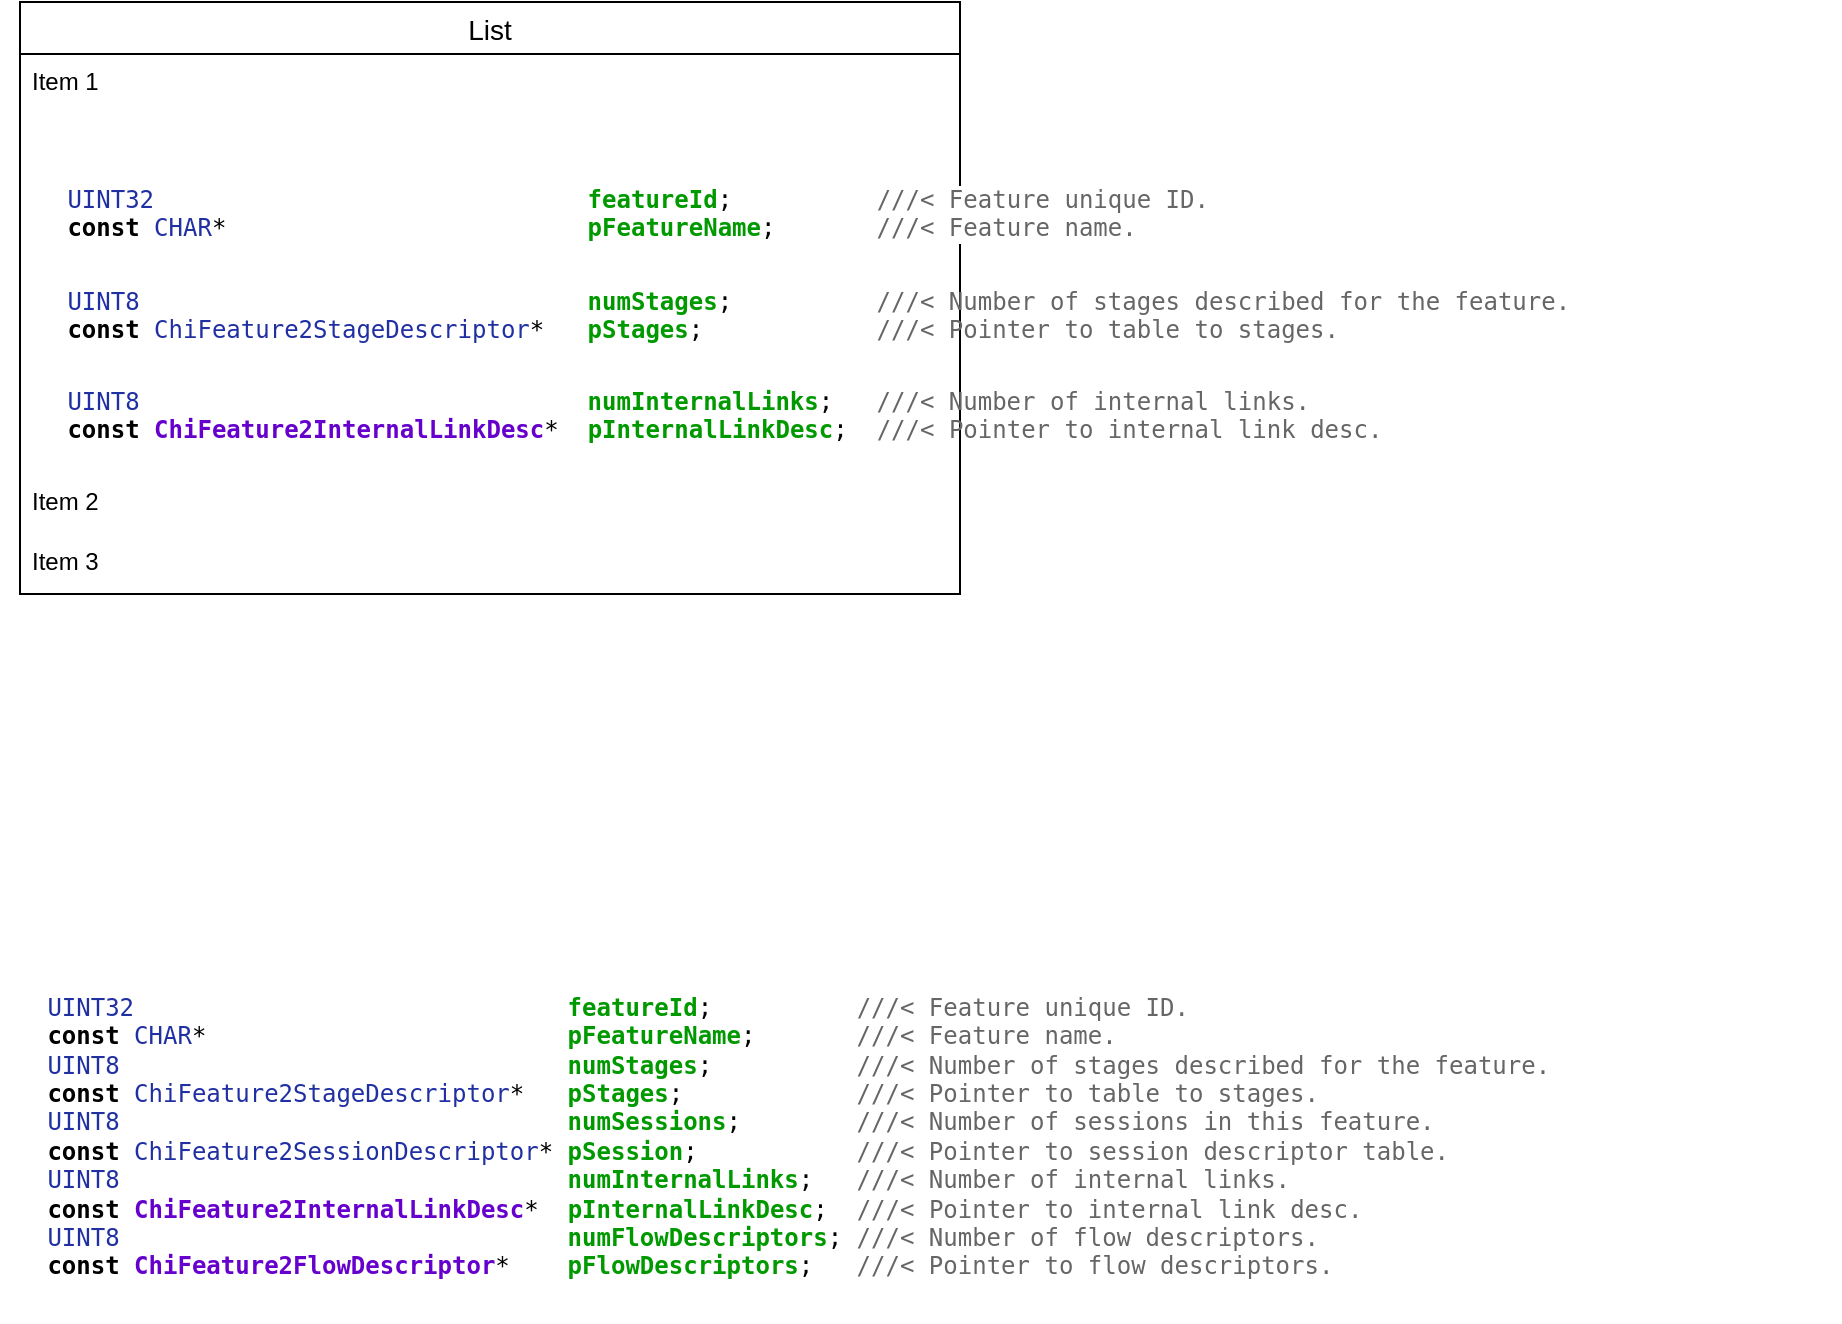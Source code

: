 <mxfile version="20.3.7" type="github">
  <diagram id="YtTjGYOVgsuA8i7x_-HD" name="第 1 页">
    <mxGraphModel dx="2062" dy="1154" grid="1" gridSize="10" guides="1" tooltips="1" connect="1" arrows="1" fold="1" page="1" pageScale="1" pageWidth="827" pageHeight="1169" math="0" shadow="0">
      <root>
        <mxCell id="0" />
        <mxCell id="1" parent="0" />
        <mxCell id="5za4MrNCNBxiH1SjWDzN-1" value="List" style="swimlane;fontStyle=0;childLayout=stackLayout;horizontal=1;startSize=26;horizontalStack=0;resizeParent=1;resizeParentMax=0;resizeLast=0;collapsible=1;marginBottom=0;align=center;fontSize=14;" vertex="1" parent="1">
          <mxGeometry x="200" y="330" width="470" height="296" as="geometry" />
        </mxCell>
        <mxCell id="5za4MrNCNBxiH1SjWDzN-2" value="Item 1" style="text;strokeColor=none;fillColor=none;spacingLeft=4;spacingRight=4;overflow=hidden;rotatable=0;points=[[0,0.5],[1,0.5]];portConstraint=eastwest;fontSize=12;" vertex="1" parent="5za4MrNCNBxiH1SjWDzN-1">
          <mxGeometry y="26" width="470" height="30" as="geometry" />
        </mxCell>
        <mxCell id="5za4MrNCNBxiH1SjWDzN-6" value="&lt;br style=&quot;color: rgb(0, 0, 0); font-family: Helvetica; font-size: 12px; font-style: normal; font-variant-ligatures: normal; font-variant-caps: normal; font-weight: 400; letter-spacing: normal; orphans: 2; text-align: left; text-indent: 0px; text-transform: none; widows: 2; word-spacing: 0px; -webkit-text-stroke-width: 0px; text-decoration-thickness: initial; text-decoration-style: initial; text-decoration-color: initial; box-sizing: content-box; margin: 0px; padding: 0px; -webkit-font-smoothing: antialiased; background-color: rgb(248, 249, 250);&quot;&gt;&lt;br style=&quot;color: rgb(0, 0, 0); font-family: Helvetica; font-size: 12px; font-style: normal; font-variant-ligatures: normal; font-variant-caps: normal; font-weight: 400; letter-spacing: normal; orphans: 2; text-align: left; text-indent: 0px; text-transform: none; widows: 2; word-spacing: 0px; -webkit-text-stroke-width: 0px; text-decoration-thickness: initial; text-decoration-style: initial; text-decoration-color: initial; box-sizing: content-box; margin: 0px; padding: 0px; -webkit-font-smoothing: antialiased; background-color: rgb(248, 249, 250);&quot;&gt;&lt;pre style=&quot;color: rgb(0, 0, 0); font-size: 12px; font-style: normal; font-variant-ligatures: normal; font-variant-caps: normal; font-weight: 400; letter-spacing: normal; orphans: 2; text-indent: 0px; text-transform: none; widows: 2; word-spacing: 0px; -webkit-text-stroke-width: 0px; text-decoration-thickness: initial; text-decoration-style: initial; text-decoration-color: initial; box-sizing: content-box; margin: 0px; padding: 0px; -webkit-font-smoothing: antialiased; font-family: monospace; overflow: visible; display: block; border: 0px; text-align: start; background-color: rgb(255, 255, 255);&quot;&gt;&lt;pre style=&quot;box-sizing: content-box; margin: 0px; padding: 0px; -webkit-font-smoothing: antialiased; font-size: 1em; font-family: monospace; overflow: visible; display: block; border: 0px;&quot;&gt;   &lt;span style=&quot;box-sizing: content-box; margin: 0px; padding: 0px; -webkit-font-smoothing: antialiased; color: rgb(32, 48, 162);&quot;&gt;UINT32&lt;/span&gt;                              &lt;span style=&quot;box-sizing: content-box; margin: 0px; padding: 0px; -webkit-font-smoothing: antialiased; color: rgb(0, 153, 0); font-weight: bold;&quot;&gt;&lt;/span&gt;&lt;span style=&quot;box-sizing: content-box; margin: 0px; padding: 0px; -webkit-font-smoothing: antialiased; color: rgb(0, 153, 0); font-weight: bold;&quot;&gt;featureId&lt;/span&gt;;          &lt;span style=&quot;box-sizing: content-box; margin: 0px; padding: 0px; -webkit-font-smoothing: antialiased; color: rgb(102, 102, 102);&quot;&gt;///&amp;lt; Feature unique ID.&lt;/span&gt;&lt;br style=&quot;box-sizing: content-box; margin: 0px; padding: 0px; -webkit-font-smoothing: antialiased;&quot;&gt;   &lt;b style=&quot;box-sizing: content-box; margin: 0px; padding: 0px; -webkit-font-smoothing: antialiased; font-weight: bolder;&quot;&gt;const&lt;/b&gt; &lt;span style=&quot;box-sizing: content-box; margin: 0px; padding: 0px; -webkit-font-smoothing: antialiased; color: rgb(32, 48, 162);&quot;&gt;CHAR&lt;/span&gt;*                         &lt;span style=&quot;box-sizing: content-box; margin: 0px; padding: 0px; -webkit-font-smoothing: antialiased; color: rgb(0, 153, 0); font-weight: bold;&quot;&gt;&lt;/span&gt;&lt;span style=&quot;box-sizing: content-box; margin: 0px; padding: 0px; -webkit-font-smoothing: antialiased; color: rgb(0, 153, 0); font-weight: bold;&quot;&gt;pFeatureName&lt;/span&gt;;       &lt;span style=&quot;box-sizing: content-box; margin: 0px; padding: 0px; -webkit-font-smoothing: antialiased; color: rgb(102, 102, 102);&quot;&gt;///&amp;lt; Feature name.&lt;/span&gt;&lt;/pre&gt;&lt;/pre&gt;" style="text;whiteSpace=wrap;html=1;" vertex="1" parent="5za4MrNCNBxiH1SjWDzN-1">
          <mxGeometry y="56" width="470" height="80" as="geometry" />
        </mxCell>
        <mxCell id="5za4MrNCNBxiH1SjWDzN-7" value="&lt;pre style=&quot;color: rgb(0, 0, 0); font-size: 1em; font-style: normal; font-variant-ligatures: normal; font-variant-caps: normal; font-weight: 400; letter-spacing: normal; orphans: 2; text-align: start; text-indent: 0px; text-transform: none; widows: 2; word-spacing: 0px; -webkit-text-stroke-width: 0px; text-decoration-thickness: initial; text-decoration-style: initial; text-decoration-color: initial; box-sizing: content-box; margin: 0px; padding: 0px; -webkit-font-smoothing: antialiased; font-family: monospace; overflow: visible; display: block; border: 0px;&quot;&gt;   &lt;span style=&quot;box-sizing: content-box; margin: 0px; padding: 0px; -webkit-font-smoothing: antialiased; color: rgb(32, 48, 162);&quot;&gt;UINT8&lt;/span&gt;                               &lt;span style=&quot;box-sizing: content-box; margin: 0px; padding: 0px; -webkit-font-smoothing: antialiased; color: rgb(0, 153, 0); font-weight: bold;&quot;&gt;&lt;/span&gt;&lt;span style=&quot;box-sizing: content-box; margin: 0px; padding: 0px; -webkit-font-smoothing: antialiased; color: rgb(0, 153, 0); font-weight: bold;&quot;&gt;numStages&lt;/span&gt;;          &lt;span style=&quot;box-sizing: content-box; margin: 0px; padding: 0px; -webkit-font-smoothing: antialiased; color: rgb(102, 102, 102);&quot;&gt;///&amp;lt; Number of stages described for the feature.&lt;/span&gt;&lt;br style=&quot;box-sizing: content-box; margin: 0px; padding: 0px; -webkit-font-smoothing: antialiased;&quot;&gt;   &lt;b style=&quot;box-sizing: content-box; margin: 0px; padding: 0px; -webkit-font-smoothing: antialiased; font-weight: bolder;&quot;&gt;const&lt;/b&gt; &lt;span style=&quot;box-sizing: content-box; margin: 0px; padding: 0px; -webkit-font-smoothing: antialiased; color: rgb(32, 48, 162);&quot;&gt;ChiFeature2StageDescriptor&lt;/span&gt;*   &lt;span style=&quot;box-sizing: content-box; margin: 0px; padding: 0px; -webkit-font-smoothing: antialiased; color: rgb(0, 153, 0); font-weight: bold;&quot;&gt;&lt;/span&gt;&lt;span style=&quot;box-sizing: content-box; margin: 0px; padding: 0px; -webkit-font-smoothing: antialiased; color: rgb(0, 153, 0); font-weight: bold;&quot;&gt;pStages&lt;/span&gt;;            &lt;span style=&quot;box-sizing: content-box; margin: 0px; padding: 0px; -webkit-font-smoothing: antialiased; color: rgb(102, 102, 102);&quot;&gt;///&amp;lt; Pointer to table to stages.&lt;/span&gt;&lt;/pre&gt;" style="text;whiteSpace=wrap;html=1;" vertex="1" parent="5za4MrNCNBxiH1SjWDzN-1">
          <mxGeometry y="136" width="470" height="50" as="geometry" />
        </mxCell>
        <mxCell id="5za4MrNCNBxiH1SjWDzN-8" value="&lt;pre style=&quot;color: rgb(0, 0, 0); font-size: 1em; font-style: normal; font-variant-ligatures: normal; font-variant-caps: normal; font-weight: 400; letter-spacing: normal; orphans: 2; text-align: start; text-indent: 0px; text-transform: none; widows: 2; word-spacing: 0px; -webkit-text-stroke-width: 0px; text-decoration-thickness: initial; text-decoration-style: initial; text-decoration-color: initial; box-sizing: content-box; margin: 0px; padding: 0px; -webkit-font-smoothing: antialiased; font-family: monospace; overflow: visible; display: block; border: 0px;&quot;&gt;   &lt;span style=&quot;box-sizing: content-box; margin: 0px; padding: 0px; -webkit-font-smoothing: antialiased; color: rgb(32, 48, 162);&quot;&gt;UINT8&lt;/span&gt;                               &lt;span style=&quot;box-sizing: content-box; margin: 0px; padding: 0px; -webkit-font-smoothing: antialiased; color: rgb(0, 153, 0); font-weight: bold;&quot;&gt;&lt;/span&gt;&lt;span style=&quot;box-sizing: content-box; margin: 0px; padding: 0px; -webkit-font-smoothing: antialiased; color: rgb(0, 153, 0); font-weight: bold;&quot;&gt;numInternalLinks&lt;/span&gt;;   &lt;span style=&quot;box-sizing: content-box; margin: 0px; padding: 0px; -webkit-font-smoothing: antialiased; color: rgb(102, 102, 102);&quot;&gt;///&amp;lt; Number of internal links.&lt;/span&gt;&lt;br style=&quot;box-sizing: content-box; margin: 0px; padding: 0px; -webkit-font-smoothing: antialiased;&quot;&gt;   &lt;b style=&quot;box-sizing: content-box; margin: 0px; padding: 0px; -webkit-font-smoothing: antialiased; font-weight: bolder;&quot;&gt;const&lt;/b&gt; &lt;span style=&quot;box-sizing: content-box; margin: 0px; padding: 0px; -webkit-font-smoothing: antialiased; color: rgb(102, 0, 204); font-weight: bold;&quot;&gt;&lt;/span&gt;&lt;span style=&quot;box-sizing: content-box; margin: 0px; padding: 0px; -webkit-font-smoothing: antialiased; color: rgb(102, 0, 204); font-weight: bold;&quot;&gt;ChiFeature2InternalLinkDesc&lt;/span&gt;*  &lt;span style=&quot;box-sizing: content-box; margin: 0px; padding: 0px; -webkit-font-smoothing: antialiased; color: rgb(0, 153, 0); font-weight: bold;&quot;&gt;&lt;/span&gt;&lt;span style=&quot;box-sizing: content-box; margin: 0px; padding: 0px; -webkit-font-smoothing: antialiased; color: rgb(0, 153, 0); font-weight: bold;&quot;&gt;pInternalLinkDesc&lt;/span&gt;;  &lt;span style=&quot;box-sizing: content-box; margin: 0px; padding: 0px; -webkit-font-smoothing: antialiased; color: rgb(102, 102, 102);&quot;&gt;///&amp;lt; Pointer to internal link desc.&lt;/span&gt;&lt;/pre&gt;" style="text;whiteSpace=wrap;html=1;" vertex="1" parent="5za4MrNCNBxiH1SjWDzN-1">
          <mxGeometry y="186" width="470" height="50" as="geometry" />
        </mxCell>
        <mxCell id="5za4MrNCNBxiH1SjWDzN-3" value="Item 2" style="text;strokeColor=none;fillColor=none;spacingLeft=4;spacingRight=4;overflow=hidden;rotatable=0;points=[[0,0.5],[1,0.5]];portConstraint=eastwest;fontSize=12;" vertex="1" parent="5za4MrNCNBxiH1SjWDzN-1">
          <mxGeometry y="236" width="470" height="30" as="geometry" />
        </mxCell>
        <mxCell id="5za4MrNCNBxiH1SjWDzN-4" value="Item 3" style="text;strokeColor=none;fillColor=none;spacingLeft=4;spacingRight=4;overflow=hidden;rotatable=0;points=[[0,0.5],[1,0.5]];portConstraint=eastwest;fontSize=12;" vertex="1" parent="5za4MrNCNBxiH1SjWDzN-1">
          <mxGeometry y="266" width="470" height="30" as="geometry" />
        </mxCell>
        <mxCell id="5za4MrNCNBxiH1SjWDzN-5" value="&lt;br style=&quot;box-sizing: content-box; margin: 0px; padding: 0px; -webkit-font-smoothing: antialiased; color: rgb(0, 0, 0); font-family: Helvetica; font-size: 12px; font-style: normal; font-variant-ligatures: normal; font-variant-caps: normal; font-weight: 400; letter-spacing: normal; orphans: 2; text-align: left; text-indent: 0px; text-transform: none; widows: 2; word-spacing: 0px; -webkit-text-stroke-width: 0px; background-color: rgb(248, 249, 250); text-decoration-thickness: initial; text-decoration-style: initial; text-decoration-color: initial;&quot;&gt;&lt;br style=&quot;box-sizing: content-box; margin: 0px; padding: 0px; -webkit-font-smoothing: antialiased; color: rgb(0, 0, 0); font-family: Helvetica; font-size: 12px; font-style: normal; font-variant-ligatures: normal; font-variant-caps: normal; font-weight: 400; letter-spacing: normal; orphans: 2; text-align: left; text-indent: 0px; text-transform: none; widows: 2; word-spacing: 0px; -webkit-text-stroke-width: 0px; background-color: rgb(248, 249, 250); text-decoration-thickness: initial; text-decoration-style: initial; text-decoration-color: initial;&quot;&gt;&lt;pre style=&quot;box-sizing: content-box; margin: 0px; padding: 0px; -webkit-font-smoothing: antialiased; font-size: 12px; font-family: monospace; overflow: visible; display: block; color: rgb(0, 0, 0); font-style: normal; font-variant-ligatures: normal; font-variant-caps: normal; font-weight: 400; letter-spacing: normal; orphans: 2; text-indent: 0px; text-transform: none; widows: 2; word-spacing: 0px; -webkit-text-stroke-width: 0px; text-decoration-thickness: initial; text-decoration-style: initial; text-decoration-color: initial; border: 0px; text-align: start; background-color: rgb(255, 255, 255);&quot;&gt;&lt;pre style=&quot;box-sizing: content-box; margin: 0px; padding: 0px; -webkit-font-smoothing: antialiased; font-size: 1em; font-family: monospace; overflow: visible; display: block; border: 0px;&quot;&gt;   &lt;span style=&quot;box-sizing: content-box; margin: 0px; padding: 0px; -webkit-font-smoothing: antialiased; color: rgb(32, 48, 162);&quot;&gt;UINT32&lt;/span&gt;                              &lt;span style=&quot;box-sizing: content-box; margin: 0px; padding: 0px; -webkit-font-smoothing: antialiased; color: rgb(0, 153, 0); font-weight: bold;&quot;&gt;&lt;/span&gt;&lt;span style=&quot;box-sizing: content-box; margin: 0px; padding: 0px; -webkit-font-smoothing: antialiased; color: rgb(0, 153, 0); font-weight: bold;&quot;&gt;featureId&lt;/span&gt;;          &lt;span style=&quot;box-sizing: content-box; margin: 0px; padding: 0px; -webkit-font-smoothing: antialiased; color: rgb(102, 102, 102);&quot;&gt;///&amp;lt; Feature unique ID.&lt;/span&gt;&lt;br style=&quot;box-sizing: content-box; margin: 0px; padding: 0px; -webkit-font-smoothing: antialiased;&quot;&gt;   &lt;b style=&quot;box-sizing: content-box; margin: 0px; padding: 0px; -webkit-font-smoothing: antialiased; font-weight: bolder;&quot;&gt;const&lt;/b&gt; &lt;span style=&quot;box-sizing: content-box; margin: 0px; padding: 0px; -webkit-font-smoothing: antialiased; color: rgb(32, 48, 162);&quot;&gt;CHAR&lt;/span&gt;*                         &lt;span style=&quot;box-sizing: content-box; margin: 0px; padding: 0px; -webkit-font-smoothing: antialiased; color: rgb(0, 153, 0); font-weight: bold;&quot;&gt;&lt;/span&gt;&lt;span style=&quot;box-sizing: content-box; margin: 0px; padding: 0px; -webkit-font-smoothing: antialiased; color: rgb(0, 153, 0); font-weight: bold;&quot;&gt;pFeatureName&lt;/span&gt;;       &lt;span style=&quot;box-sizing: content-box; margin: 0px; padding: 0px; -webkit-font-smoothing: antialiased; color: rgb(102, 102, 102);&quot;&gt;///&amp;lt; Feature name.&lt;/span&gt;&lt;br style=&quot;box-sizing: content-box; margin: 0px; padding: 0px; -webkit-font-smoothing: antialiased;&quot;&gt;   &lt;span style=&quot;box-sizing: content-box; margin: 0px; padding: 0px; -webkit-font-smoothing: antialiased; color: rgb(32, 48, 162);&quot;&gt;UINT8&lt;/span&gt;                               &lt;span style=&quot;box-sizing: content-box; margin: 0px; padding: 0px; -webkit-font-smoothing: antialiased; color: rgb(0, 153, 0); font-weight: bold;&quot;&gt;&lt;/span&gt;&lt;span style=&quot;box-sizing: content-box; margin: 0px; padding: 0px; -webkit-font-smoothing: antialiased; color: rgb(0, 153, 0); font-weight: bold;&quot;&gt;numStages&lt;/span&gt;;          &lt;span style=&quot;box-sizing: content-box; margin: 0px; padding: 0px; -webkit-font-smoothing: antialiased; color: rgb(102, 102, 102);&quot;&gt;///&amp;lt; Number of stages described for the feature.&lt;/span&gt;&lt;br style=&quot;box-sizing: content-box; margin: 0px; padding: 0px; -webkit-font-smoothing: antialiased;&quot;&gt;   &lt;b style=&quot;box-sizing: content-box; margin: 0px; padding: 0px; -webkit-font-smoothing: antialiased; font-weight: bolder;&quot;&gt;const&lt;/b&gt; &lt;span style=&quot;box-sizing: content-box; margin: 0px; padding: 0px; -webkit-font-smoothing: antialiased; color: rgb(32, 48, 162);&quot;&gt;ChiFeature2StageDescriptor&lt;/span&gt;*   &lt;span style=&quot;box-sizing: content-box; margin: 0px; padding: 0px; -webkit-font-smoothing: antialiased; color: rgb(0, 153, 0); font-weight: bold;&quot;&gt;&lt;/span&gt;&lt;span style=&quot;box-sizing: content-box; margin: 0px; padding: 0px; -webkit-font-smoothing: antialiased; color: rgb(0, 153, 0); font-weight: bold;&quot;&gt;pStages&lt;/span&gt;;            &lt;span style=&quot;box-sizing: content-box; margin: 0px; padding: 0px; -webkit-font-smoothing: antialiased; color: rgb(102, 102, 102);&quot;&gt;///&amp;lt; Pointer to table to stages.&lt;/span&gt;&lt;br style=&quot;box-sizing: content-box; margin: 0px; padding: 0px; -webkit-font-smoothing: antialiased;&quot;&gt;   &lt;span style=&quot;box-sizing: content-box; margin: 0px; padding: 0px; -webkit-font-smoothing: antialiased; color: rgb(32, 48, 162);&quot;&gt;UINT8&lt;/span&gt;                               &lt;span style=&quot;box-sizing: content-box; margin: 0px; padding: 0px; -webkit-font-smoothing: antialiased; color: rgb(0, 153, 0); font-weight: bold;&quot;&gt;&lt;/span&gt;&lt;span style=&quot;box-sizing: content-box; margin: 0px; padding: 0px; -webkit-font-smoothing: antialiased; color: rgb(0, 153, 0); font-weight: bold;&quot;&gt;numSessions&lt;/span&gt;;        &lt;span style=&quot;box-sizing: content-box; margin: 0px; padding: 0px; -webkit-font-smoothing: antialiased; color: rgb(102, 102, 102);&quot;&gt;///&amp;lt; Number of sessions in this feature.&lt;/span&gt;&lt;br style=&quot;box-sizing: content-box; margin: 0px; padding: 0px; -webkit-font-smoothing: antialiased;&quot;&gt;   &lt;b style=&quot;box-sizing: content-box; margin: 0px; padding: 0px; -webkit-font-smoothing: antialiased; font-weight: bolder;&quot;&gt;const&lt;/b&gt; &lt;span style=&quot;box-sizing: content-box; margin: 0px; padding: 0px; -webkit-font-smoothing: antialiased; color: rgb(32, 48, 162);&quot;&gt;ChiFeature2SessionDescriptor&lt;/span&gt;* &lt;span style=&quot;box-sizing: content-box; margin: 0px; padding: 0px; -webkit-font-smoothing: antialiased; color: rgb(0, 153, 0); font-weight: bold;&quot;&gt;&lt;/span&gt;&lt;span style=&quot;box-sizing: content-box; margin: 0px; padding: 0px; -webkit-font-smoothing: antialiased; color: rgb(0, 153, 0); font-weight: bold;&quot;&gt;pSession&lt;/span&gt;;           &lt;span style=&quot;box-sizing: content-box; margin: 0px; padding: 0px; -webkit-font-smoothing: antialiased; color: rgb(102, 102, 102);&quot;&gt;///&amp;lt; Pointer to session descriptor table.&lt;/span&gt;&lt;br style=&quot;box-sizing: content-box; margin: 0px; padding: 0px; -webkit-font-smoothing: antialiased;&quot;&gt;   &lt;span style=&quot;box-sizing: content-box; margin: 0px; padding: 0px; -webkit-font-smoothing: antialiased; color: rgb(32, 48, 162);&quot;&gt;UINT8&lt;/span&gt;                               &lt;span style=&quot;box-sizing: content-box; margin: 0px; padding: 0px; -webkit-font-smoothing: antialiased; color: rgb(0, 153, 0); font-weight: bold;&quot;&gt;&lt;/span&gt;&lt;span style=&quot;box-sizing: content-box; margin: 0px; padding: 0px; -webkit-font-smoothing: antialiased; color: rgb(0, 153, 0); font-weight: bold;&quot;&gt;numInternalLinks&lt;/span&gt;;   &lt;span style=&quot;box-sizing: content-box; margin: 0px; padding: 0px; -webkit-font-smoothing: antialiased; color: rgb(102, 102, 102);&quot;&gt;///&amp;lt; Number of internal links.&lt;/span&gt;&lt;br style=&quot;box-sizing: content-box; margin: 0px; padding: 0px; -webkit-font-smoothing: antialiased;&quot;&gt;   &lt;b style=&quot;box-sizing: content-box; margin: 0px; padding: 0px; -webkit-font-smoothing: antialiased; font-weight: bolder;&quot;&gt;const&lt;/b&gt; &lt;span style=&quot;box-sizing: content-box; margin: 0px; padding: 0px; -webkit-font-smoothing: antialiased; color: rgb(102, 0, 204); font-weight: bold;&quot;&gt;&lt;/span&gt;&lt;span style=&quot;box-sizing: content-box; margin: 0px; padding: 0px; -webkit-font-smoothing: antialiased; color: rgb(102, 0, 204); font-weight: bold;&quot;&gt;ChiFeature2InternalLinkDesc&lt;/span&gt;*  &lt;span style=&quot;box-sizing: content-box; margin: 0px; padding: 0px; -webkit-font-smoothing: antialiased; color: rgb(0, 153, 0); font-weight: bold;&quot;&gt;&lt;/span&gt;&lt;span style=&quot;box-sizing: content-box; margin: 0px; padding: 0px; -webkit-font-smoothing: antialiased; color: rgb(0, 153, 0); font-weight: bold;&quot;&gt;pInternalLinkDesc&lt;/span&gt;;  &lt;span style=&quot;box-sizing: content-box; margin: 0px; padding: 0px; -webkit-font-smoothing: antialiased; color: rgb(102, 102, 102);&quot;&gt;///&amp;lt; Pointer to internal link desc.&lt;/span&gt;&lt;br style=&quot;box-sizing: content-box; margin: 0px; padding: 0px; -webkit-font-smoothing: antialiased;&quot;&gt;   &lt;span style=&quot;box-sizing: content-box; margin: 0px; padding: 0px; -webkit-font-smoothing: antialiased; color: rgb(32, 48, 162);&quot;&gt;UINT8&lt;/span&gt;                               &lt;span style=&quot;box-sizing: content-box; margin: 0px; padding: 0px; -webkit-font-smoothing: antialiased; color: rgb(0, 153, 0); font-weight: bold;&quot;&gt;&lt;/span&gt;&lt;span style=&quot;box-sizing: content-box; margin: 0px; padding: 0px; -webkit-font-smoothing: antialiased; color: rgb(0, 153, 0); font-weight: bold;&quot;&gt;numFlowDescriptors&lt;/span&gt;; &lt;span style=&quot;box-sizing: content-box; margin: 0px; padding: 0px; -webkit-font-smoothing: antialiased; color: rgb(102, 102, 102);&quot;&gt;///&amp;lt; Number of flow descriptors.&lt;/span&gt;&lt;br style=&quot;box-sizing: content-box; margin: 0px; padding: 0px; -webkit-font-smoothing: antialiased;&quot;&gt;   &lt;b style=&quot;box-sizing: content-box; margin: 0px; padding: 0px; -webkit-font-smoothing: antialiased; font-weight: bolder;&quot;&gt;const&lt;/b&gt; &lt;span style=&quot;box-sizing: content-box; margin: 0px; padding: 0px; -webkit-font-smoothing: antialiased; color: rgb(102, 0, 204); font-weight: bold;&quot;&gt;&lt;/span&gt;&lt;span style=&quot;box-sizing: content-box; margin: 0px; padding: 0px; -webkit-font-smoothing: antialiased; color: rgb(102, 0, 204); font-weight: bold;&quot;&gt;ChiFeature2FlowDescriptor&lt;/span&gt;*    &lt;span style=&quot;box-sizing: content-box; margin: 0px; padding: 0px; -webkit-font-smoothing: antialiased; color: rgb(0, 153, 0); font-weight: bold;&quot;&gt;&lt;/span&gt;&lt;span style=&quot;box-sizing: content-box; margin: 0px; padding: 0px; -webkit-font-smoothing: antialiased; color: rgb(0, 153, 0); font-weight: bold;&quot;&gt;pFlowDescriptors&lt;/span&gt;;   &lt;span style=&quot;box-sizing: content-box; margin: 0px; padding: 0px; -webkit-font-smoothing: antialiased; color: rgb(102, 102, 102);&quot;&gt;///&amp;lt; Pointer to flow descriptors.&lt;/span&gt;&lt;/pre&gt;&lt;/pre&gt;" style="text;whiteSpace=wrap;html=1;" vertex="1" parent="1">
          <mxGeometry x="190" y="790" width="920" height="200" as="geometry" />
        </mxCell>
      </root>
    </mxGraphModel>
  </diagram>
</mxfile>
